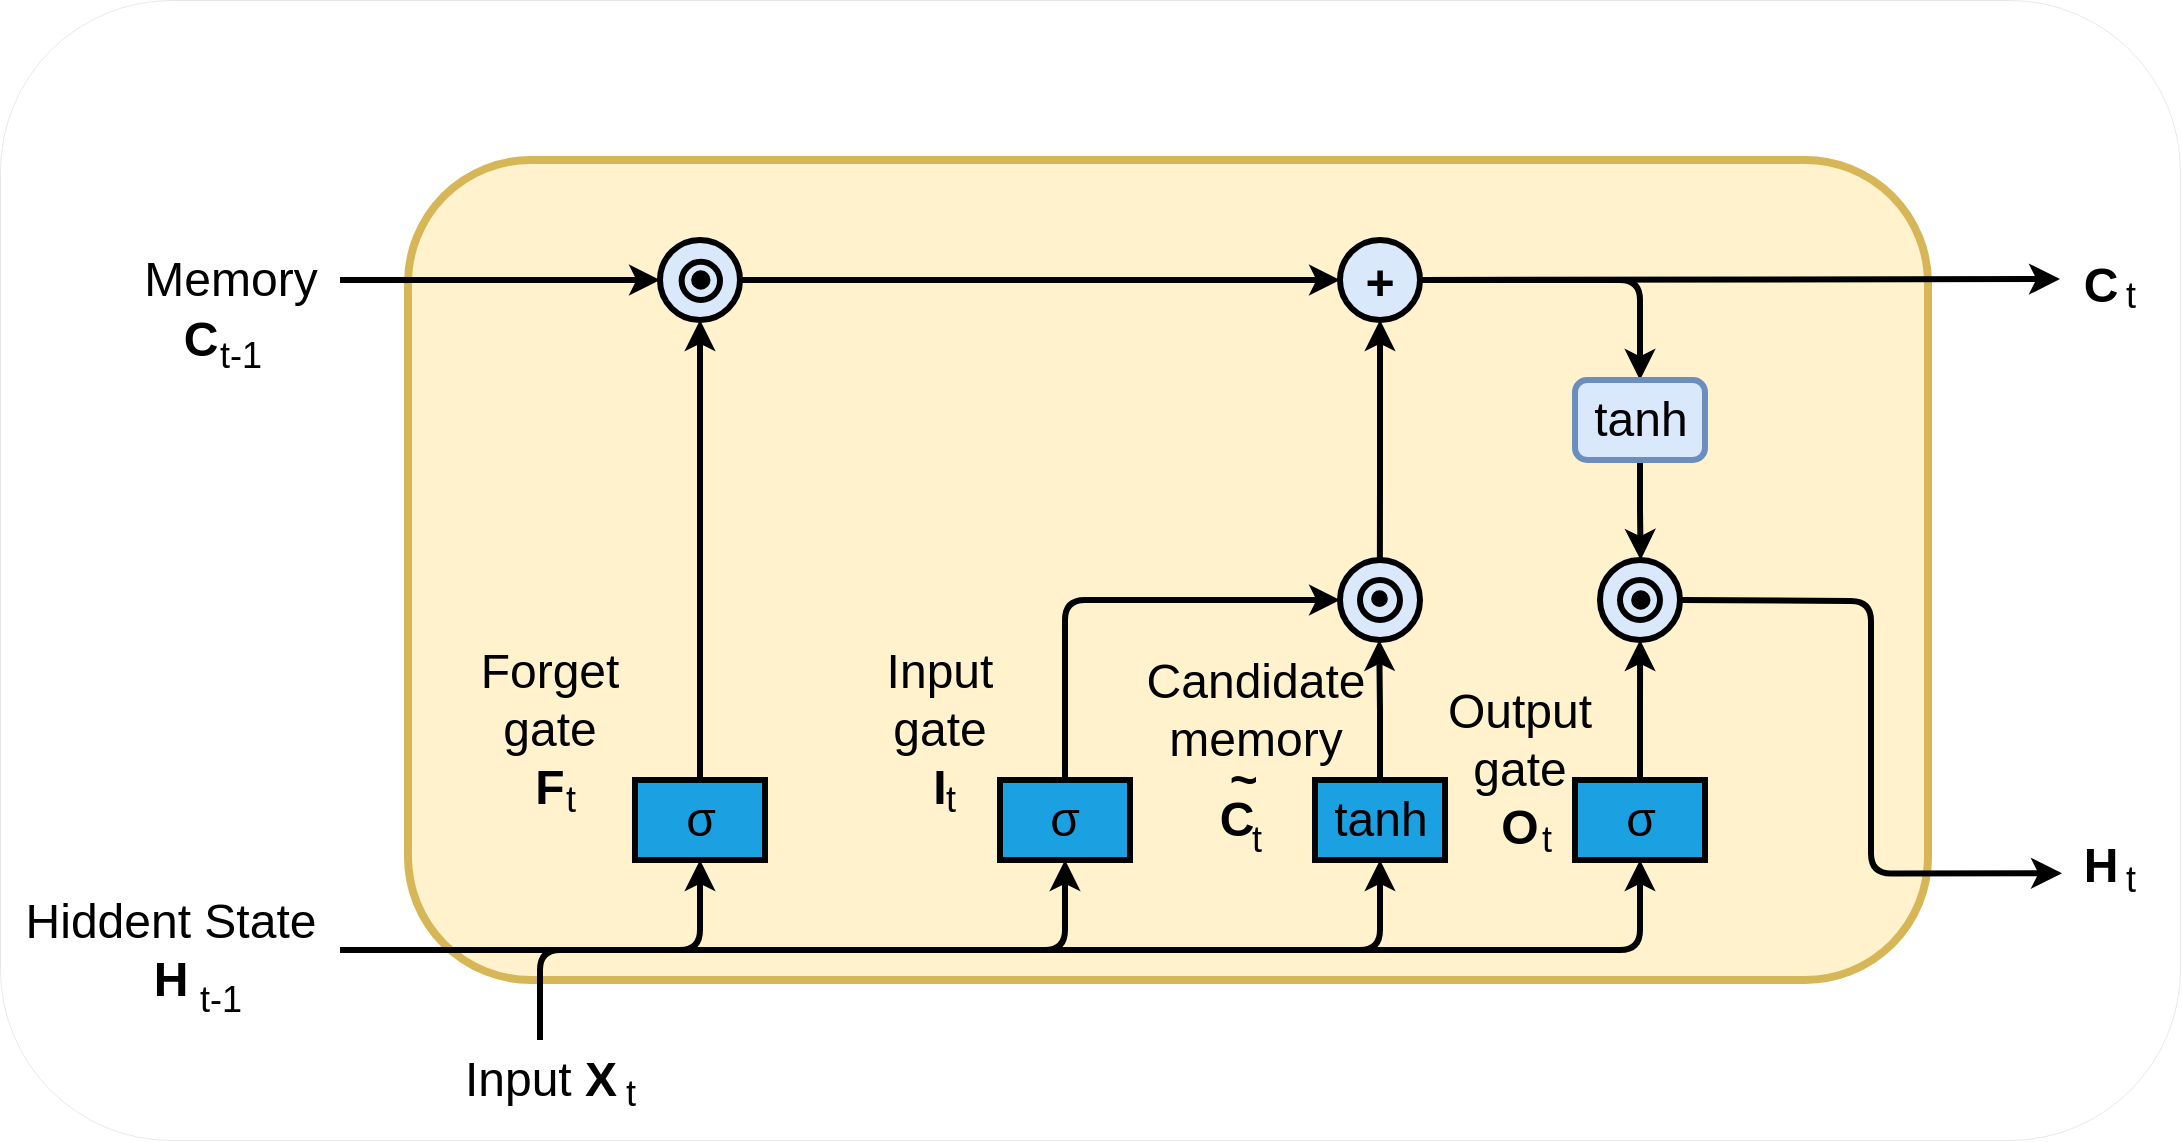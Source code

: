 <mxfile version="23.1.0" type="device">
  <diagram name="Pagina-1" id="f4zkFb2z-CY6dIyXknJI">
    <mxGraphModel dx="2467" dy="2212" grid="1" gridSize="10" guides="1" tooltips="1" connect="1" arrows="1" fold="1" page="1" pageScale="1" pageWidth="827" pageHeight="1169" math="0" shadow="0">
      <root>
        <mxCell id="0" />
        <mxCell id="1" parent="0" />
        <mxCell id="tVbI3gfU0XHVPR_MIGNM-89" value="" style="rounded=1;whiteSpace=wrap;html=1;strokeWidth=0;" vertex="1" parent="1">
          <mxGeometry x="-170" y="-470" width="1090" height="570" as="geometry" />
        </mxCell>
        <mxCell id="tVbI3gfU0XHVPR_MIGNM-10" value="" style="rounded=1;whiteSpace=wrap;html=1;movable=1;resizable=1;rotatable=1;deletable=1;editable=1;locked=0;connectable=1;fillColor=#fff2cc;strokeColor=#d6b656;strokeWidth=4;" vertex="1" parent="1">
          <mxGeometry x="34" y="-390" width="760" height="410" as="geometry" />
        </mxCell>
        <mxCell id="tVbI3gfU0XHVPR_MIGNM-13" value="" style="ellipse;whiteSpace=wrap;html=1;aspect=fixed;strokeWidth=5;" vertex="1" parent="1">
          <mxGeometry x="NaN" y="NaN" width="10" height="NaN" as="geometry" />
        </mxCell>
        <mxCell id="tVbI3gfU0XHVPR_MIGNM-20" value="" style="group" vertex="1" connectable="0" parent="1">
          <mxGeometry x="630" y="-190" width="40" height="40" as="geometry" />
        </mxCell>
        <mxCell id="tVbI3gfU0XHVPR_MIGNM-21" value="" style="ellipse;whiteSpace=wrap;html=1;aspect=fixed;fillColor=#dae8fc;strokeColor=#000000;container=0;strokeWidth=3;movable=0;resizable=0;rotatable=0;deletable=0;editable=0;locked=1;connectable=0;" vertex="1" parent="tVbI3gfU0XHVPR_MIGNM-20">
          <mxGeometry width="40" height="40" as="geometry" />
        </mxCell>
        <mxCell id="tVbI3gfU0XHVPR_MIGNM-22" value="" style="ellipse;whiteSpace=wrap;html=1;aspect=fixed;strokeWidth=3;fillColor=none;container=0;" vertex="1" parent="tVbI3gfU0XHVPR_MIGNM-20">
          <mxGeometry x="10" y="10" width="20" height="20" as="geometry" />
        </mxCell>
        <mxCell id="tVbI3gfU0XHVPR_MIGNM-23" value="" style="ellipse;whiteSpace=wrap;html=1;aspect=fixed;fillColor=#000000;strokeWidth=3;container=0;" vertex="1" parent="tVbI3gfU0XHVPR_MIGNM-20">
          <mxGeometry x="17.083" y="16.663" width="6.667" height="6.667" as="geometry" />
        </mxCell>
        <mxCell id="tVbI3gfU0XHVPR_MIGNM-45" style="edgeStyle=orthogonalEdgeStyle;rounded=0;orthogonalLoop=1;jettySize=auto;html=1;exitX=0.5;exitY=1;exitDx=0;exitDy=0;startArrow=classic;startFill=1;endArrow=none;endFill=0;strokeWidth=3;" edge="1" parent="1" source="tVbI3gfU0XHVPR_MIGNM-28">
          <mxGeometry relative="1" as="geometry">
            <mxPoint x="519.882" y="-150" as="targetPoint" />
          </mxGeometry>
        </mxCell>
        <mxCell id="tVbI3gfU0XHVPR_MIGNM-46" style="edgeStyle=orthogonalEdgeStyle;rounded=0;orthogonalLoop=1;jettySize=auto;html=1;exitX=1;exitY=0.5;exitDx=0;exitDy=0;strokeWidth=3;" edge="1" parent="1" source="tVbI3gfU0XHVPR_MIGNM-28">
          <mxGeometry relative="1" as="geometry">
            <mxPoint x="860" y="-330.462" as="targetPoint" />
          </mxGeometry>
        </mxCell>
        <mxCell id="tVbI3gfU0XHVPR_MIGNM-56" style="edgeStyle=orthogonalEdgeStyle;rounded=1;orthogonalLoop=1;jettySize=auto;html=1;entryX=0.5;entryY=0;entryDx=0;entryDy=0;strokeWidth=3;elbow=vertical;curved=0;" edge="1" parent="1" source="tVbI3gfU0XHVPR_MIGNM-28" target="tVbI3gfU0XHVPR_MIGNM-55">
          <mxGeometry relative="1" as="geometry" />
        </mxCell>
        <mxCell id="tVbI3gfU0XHVPR_MIGNM-28" value="&lt;font style=&quot;font-size: 25px;&quot;&gt;&lt;b&gt;+&lt;/b&gt;&lt;/font&gt;" style="ellipse;whiteSpace=wrap;html=1;aspect=fixed;fillColor=#dae8fc;strokeColor=#000000;strokeWidth=3;" vertex="1" parent="1">
          <mxGeometry x="500" y="-350" width="40" height="40" as="geometry" />
        </mxCell>
        <mxCell id="tVbI3gfU0XHVPR_MIGNM-29" value="" style="group" vertex="1" connectable="0" parent="1">
          <mxGeometry x="160" y="-350" width="40" height="40" as="geometry" />
        </mxCell>
        <mxCell id="tVbI3gfU0XHVPR_MIGNM-33" style="edgeStyle=orthogonalEdgeStyle;rounded=0;orthogonalLoop=1;jettySize=auto;html=1;exitX=0;exitY=1;exitDx=0;exitDy=0;" edge="1" parent="tVbI3gfU0XHVPR_MIGNM-29" source="tVbI3gfU0XHVPR_MIGNM-30">
          <mxGeometry relative="1" as="geometry">
            <mxPoint x="20" y="40.0" as="targetPoint" />
          </mxGeometry>
        </mxCell>
        <mxCell id="tVbI3gfU0XHVPR_MIGNM-30" value="" style="ellipse;whiteSpace=wrap;html=1;aspect=fixed;fillColor=#dae8fc;strokeColor=#000000;container=0;strokeWidth=3;" vertex="1" parent="tVbI3gfU0XHVPR_MIGNM-29">
          <mxGeometry width="40" height="40" as="geometry" />
        </mxCell>
        <mxCell id="tVbI3gfU0XHVPR_MIGNM-31" value="" style="ellipse;whiteSpace=wrap;html=1;aspect=fixed;strokeWidth=3;fillColor=none;container=0;" vertex="1" parent="tVbI3gfU0XHVPR_MIGNM-29">
          <mxGeometry x="10.83" y="10.83" width="19.17" height="19.17" as="geometry" />
        </mxCell>
        <mxCell id="tVbI3gfU0XHVPR_MIGNM-32" value="" style="ellipse;whiteSpace=wrap;html=1;aspect=fixed;fillColor=#000000;strokeWidth=3;container=0;" vertex="1" parent="tVbI3gfU0XHVPR_MIGNM-29">
          <mxGeometry x="17.083" y="16.663" width="6.667" height="6.667" as="geometry" />
        </mxCell>
        <mxCell id="tVbI3gfU0XHVPR_MIGNM-34" style="edgeStyle=orthogonalEdgeStyle;rounded=0;orthogonalLoop=1;jettySize=auto;html=1;exitX=1;exitY=0.5;exitDx=0;exitDy=0;entryX=0;entryY=0.5;entryDx=0;entryDy=0;strokeWidth=3;" edge="1" parent="1" source="tVbI3gfU0XHVPR_MIGNM-30" target="tVbI3gfU0XHVPR_MIGNM-28">
          <mxGeometry relative="1" as="geometry" />
        </mxCell>
        <mxCell id="tVbI3gfU0XHVPR_MIGNM-36" style="edgeStyle=orthogonalEdgeStyle;rounded=0;orthogonalLoop=1;jettySize=auto;html=1;entryX=0;entryY=0.5;entryDx=0;entryDy=0;strokeWidth=3;" edge="1" parent="1" source="tVbI3gfU0XHVPR_MIGNM-35" target="tVbI3gfU0XHVPR_MIGNM-30">
          <mxGeometry relative="1" as="geometry" />
        </mxCell>
        <mxCell id="tVbI3gfU0XHVPR_MIGNM-35" value="&lt;font style=&quot;font-size: 24px;&quot;&gt;Memory&lt;/font&gt;" style="text;html=1;align=center;verticalAlign=middle;resizable=0;points=[];autosize=1;strokeColor=none;fillColor=none;strokeWidth=7;" vertex="1" parent="1">
          <mxGeometry x="-110" y="-350" width="110" height="40" as="geometry" />
        </mxCell>
        <mxCell id="tVbI3gfU0XHVPR_MIGNM-37" value="&lt;font style=&quot;font-size: 24px;&quot;&gt;&lt;b&gt;C&lt;/b&gt;&lt;/font&gt;" style="text;html=1;align=center;verticalAlign=middle;resizable=0;points=[];autosize=1;strokeColor=none;fillColor=none;" vertex="1" parent="1">
          <mxGeometry x="-90" y="-320" width="40" height="40" as="geometry" />
        </mxCell>
        <mxCell id="tVbI3gfU0XHVPR_MIGNM-38" value="&lt;font style=&quot;font-size: 18px;&quot;&gt;t-1&lt;/font&gt;" style="text;html=1;align=center;verticalAlign=middle;resizable=0;points=[];autosize=1;strokeColor=none;fillColor=none;" vertex="1" parent="1">
          <mxGeometry x="-70" y="-312" width="40" height="40" as="geometry" />
        </mxCell>
        <mxCell id="tVbI3gfU0XHVPR_MIGNM-41" value="" style="group" vertex="1" connectable="0" parent="1">
          <mxGeometry x="500" y="-190" width="40" height="40" as="geometry" />
        </mxCell>
        <mxCell id="tVbI3gfU0XHVPR_MIGNM-42" value="" style="ellipse;whiteSpace=wrap;html=1;aspect=fixed;fillColor=#dae8fc;strokeColor=#000000;container=0;strokeWidth=3;movable=0;resizable=0;rotatable=0;deletable=0;editable=0;locked=1;connectable=0;" vertex="1" parent="tVbI3gfU0XHVPR_MIGNM-41">
          <mxGeometry width="40" height="40" as="geometry" />
        </mxCell>
        <mxCell id="tVbI3gfU0XHVPR_MIGNM-43" value="" style="ellipse;whiteSpace=wrap;html=1;aspect=fixed;strokeWidth=3;fillColor=none;container=0;" vertex="1" parent="tVbI3gfU0XHVPR_MIGNM-41">
          <mxGeometry x="10" y="10" width="20" height="20" as="geometry" />
        </mxCell>
        <mxCell id="tVbI3gfU0XHVPR_MIGNM-44" value="" style="ellipse;whiteSpace=wrap;html=1;aspect=fixed;fillColor=#000000;strokeWidth=3;container=0;" vertex="1" parent="tVbI3gfU0XHVPR_MIGNM-41">
          <mxGeometry x="17.083" y="16.663" width="5.333" height="5.333" as="geometry" />
        </mxCell>
        <mxCell id="tVbI3gfU0XHVPR_MIGNM-47" value="&lt;font style=&quot;font-size: 24px;&quot;&gt;&lt;b&gt;C&lt;/b&gt;&lt;/font&gt;" style="text;html=1;align=center;verticalAlign=middle;resizable=0;points=[];autosize=1;strokeColor=none;fillColor=none;" vertex="1" parent="1">
          <mxGeometry x="860" y="-347" width="40" height="40" as="geometry" />
        </mxCell>
        <mxCell id="tVbI3gfU0XHVPR_MIGNM-48" value="&lt;font style=&quot;font-size: 18px;&quot;&gt;t&lt;/font&gt;" style="text;html=1;align=center;verticalAlign=middle;resizable=0;points=[];autosize=1;strokeColor=none;fillColor=none;" vertex="1" parent="1">
          <mxGeometry x="880" y="-342" width="30" height="40" as="geometry" />
        </mxCell>
        <mxCell id="tVbI3gfU0XHVPR_MIGNM-50" style="edgeStyle=orthogonalEdgeStyle;rounded=0;orthogonalLoop=1;jettySize=auto;html=1;entryX=0.5;entryY=1;entryDx=0;entryDy=0;strokeWidth=3;" edge="1" parent="1" source="tVbI3gfU0XHVPR_MIGNM-49" target="tVbI3gfU0XHVPR_MIGNM-30">
          <mxGeometry relative="1" as="geometry" />
        </mxCell>
        <mxCell id="tVbI3gfU0XHVPR_MIGNM-49" value="σ" style="rounded=0;whiteSpace=wrap;html=1;fillColor=#1ba1e2;fontColor=#000000;strokeColor=#000000;strokeWidth=3;fontSize=24;fontStyle=0" vertex="1" parent="1">
          <mxGeometry x="147.5" y="-80" width="65" height="40" as="geometry" />
        </mxCell>
        <mxCell id="tVbI3gfU0XHVPR_MIGNM-62" style="edgeStyle=orthogonalEdgeStyle;rounded=1;orthogonalLoop=1;jettySize=auto;html=1;exitX=0.5;exitY=0;exitDx=0;exitDy=0;curved=0;strokeWidth=3;" edge="1" parent="1" source="tVbI3gfU0XHVPR_MIGNM-51">
          <mxGeometry relative="1" as="geometry">
            <mxPoint x="500" y="-170" as="targetPoint" />
            <Array as="points">
              <mxPoint x="362" y="-170" />
            </Array>
          </mxGeometry>
        </mxCell>
        <mxCell id="tVbI3gfU0XHVPR_MIGNM-51" value="σ" style="rounded=0;whiteSpace=wrap;html=1;fillColor=#1ba1e2;fontColor=#000000;strokeColor=#000000;strokeWidth=3;fontSize=24;fontStyle=0" vertex="1" parent="1">
          <mxGeometry x="330" y="-80" width="65" height="40" as="geometry" />
        </mxCell>
        <mxCell id="tVbI3gfU0XHVPR_MIGNM-63" style="edgeStyle=orthogonalEdgeStyle;rounded=0;orthogonalLoop=1;jettySize=auto;html=1;exitX=0.5;exitY=0;exitDx=0;exitDy=0;strokeWidth=3;" edge="1" parent="1" source="tVbI3gfU0XHVPR_MIGNM-52">
          <mxGeometry relative="1" as="geometry">
            <mxPoint x="519.609" y="-150" as="targetPoint" />
          </mxGeometry>
        </mxCell>
        <mxCell id="tVbI3gfU0XHVPR_MIGNM-52" value="tanh" style="rounded=0;whiteSpace=wrap;html=1;fillColor=#1ba1e2;fontColor=#000000;strokeColor=#000000;strokeWidth=3;fontSize=24;fontStyle=0" vertex="1" parent="1">
          <mxGeometry x="487.5" y="-80" width="65" height="40" as="geometry" />
        </mxCell>
        <mxCell id="tVbI3gfU0XHVPR_MIGNM-64" style="edgeStyle=orthogonalEdgeStyle;rounded=0;orthogonalLoop=1;jettySize=auto;html=1;exitX=0.5;exitY=0;exitDx=0;exitDy=0;strokeWidth=3;" edge="1" parent="1" source="tVbI3gfU0XHVPR_MIGNM-53">
          <mxGeometry relative="1" as="geometry">
            <mxPoint x="650.043" y="-150" as="targetPoint" />
          </mxGeometry>
        </mxCell>
        <mxCell id="tVbI3gfU0XHVPR_MIGNM-53" value="σ" style="rounded=0;whiteSpace=wrap;html=1;fillColor=#1ba1e2;fontColor=#000000;strokeColor=#000000;strokeWidth=3;fontSize=24;fontStyle=0" vertex="1" parent="1">
          <mxGeometry x="617.5" y="-80" width="65" height="40" as="geometry" />
        </mxCell>
        <mxCell id="tVbI3gfU0XHVPR_MIGNM-57" style="edgeStyle=orthogonalEdgeStyle;rounded=0;orthogonalLoop=1;jettySize=auto;html=1;exitX=0.5;exitY=1;exitDx=0;exitDy=0;strokeWidth=3;" edge="1" parent="1" source="tVbI3gfU0XHVPR_MIGNM-55">
          <mxGeometry relative="1" as="geometry">
            <mxPoint x="650.333" y="-190" as="targetPoint" />
          </mxGeometry>
        </mxCell>
        <mxCell id="tVbI3gfU0XHVPR_MIGNM-55" value="tanh" style="rounded=1;whiteSpace=wrap;html=1;fillColor=#dae8fc;strokeColor=#6c8ebf;strokeWidth=3;fontSize=24;fontStyle=0" vertex="1" parent="1">
          <mxGeometry x="617.5" y="-280" width="65" height="40" as="geometry" />
        </mxCell>
        <mxCell id="tVbI3gfU0XHVPR_MIGNM-60" value="&lt;font style=&quot;font-size: 24px;&quot;&gt;&lt;b&gt;H&lt;/b&gt;&lt;/font&gt;" style="text;html=1;align=center;verticalAlign=middle;resizable=0;points=[];autosize=1;strokeColor=none;fillColor=none;" vertex="1" parent="1">
          <mxGeometry x="860" y="-57" width="40" height="40" as="geometry" />
        </mxCell>
        <mxCell id="tVbI3gfU0XHVPR_MIGNM-58" style="edgeStyle=orthogonalEdgeStyle;rounded=1;orthogonalLoop=1;jettySize=auto;html=1;entryX=0.025;entryY=0.592;entryDx=0;entryDy=0;entryPerimeter=0;strokeWidth=3;curved=0;" edge="1" parent="1" target="tVbI3gfU0XHVPR_MIGNM-60">
          <mxGeometry relative="1" as="geometry">
            <mxPoint x="860" y="-40" as="targetPoint" />
            <mxPoint x="670" y="-170" as="sourcePoint" />
          </mxGeometry>
        </mxCell>
        <mxCell id="tVbI3gfU0XHVPR_MIGNM-61" value="&lt;font style=&quot;font-size: 18px;&quot;&gt;t&lt;/font&gt;" style="text;html=1;align=center;verticalAlign=middle;resizable=0;points=[];autosize=1;strokeColor=none;fillColor=none;" vertex="1" parent="1">
          <mxGeometry x="880" y="-50" width="30" height="40" as="geometry" />
        </mxCell>
        <mxCell id="tVbI3gfU0XHVPR_MIGNM-67" style="edgeStyle=orthogonalEdgeStyle;rounded=1;orthogonalLoop=1;jettySize=auto;html=1;entryX=0.5;entryY=1;entryDx=0;entryDy=0;strokeWidth=3;curved=0;" edge="1" parent="1" source="tVbI3gfU0XHVPR_MIGNM-65" target="tVbI3gfU0XHVPR_MIGNM-49">
          <mxGeometry relative="1" as="geometry" />
        </mxCell>
        <mxCell id="tVbI3gfU0XHVPR_MIGNM-68" value="" style="group" vertex="1" connectable="0" parent="1">
          <mxGeometry x="50" y="50" width="110" height="47" as="geometry" />
        </mxCell>
        <mxCell id="tVbI3gfU0XHVPR_MIGNM-65" value="&lt;font style=&quot;font-size: 24px;&quot;&gt;Input &lt;b&gt;X&lt;/b&gt;&lt;/font&gt;" style="text;html=1;align=center;verticalAlign=middle;resizable=0;points=[];autosize=1;strokeColor=none;fillColor=none;" vertex="1" parent="tVbI3gfU0XHVPR_MIGNM-68">
          <mxGeometry width="100" height="40" as="geometry" />
        </mxCell>
        <mxCell id="tVbI3gfU0XHVPR_MIGNM-66" value="&lt;font style=&quot;font-size: 18px;&quot;&gt;t&lt;/font&gt;" style="text;html=1;align=center;verticalAlign=middle;resizable=0;points=[];autosize=1;strokeColor=none;fillColor=none;" vertex="1" parent="tVbI3gfU0XHVPR_MIGNM-68">
          <mxGeometry x="80" y="7" width="30" height="40" as="geometry" />
        </mxCell>
        <mxCell id="tVbI3gfU0XHVPR_MIGNM-73" style="edgeStyle=orthogonalEdgeStyle;rounded=1;orthogonalLoop=1;jettySize=auto;html=1;entryX=0.5;entryY=1;entryDx=0;entryDy=0;strokeWidth=3;curved=0;" edge="1" parent="1" source="tVbI3gfU0XHVPR_MIGNM-69" target="tVbI3gfU0XHVPR_MIGNM-53">
          <mxGeometry relative="1" as="geometry">
            <mxPoint x="530" as="targetPoint" />
          </mxGeometry>
        </mxCell>
        <mxCell id="tVbI3gfU0XHVPR_MIGNM-74" style="edgeStyle=orthogonalEdgeStyle;rounded=1;orthogonalLoop=1;jettySize=auto;html=1;entryX=0.5;entryY=1;entryDx=0;entryDy=0;strokeWidth=3;curved=0;" edge="1" parent="1" source="tVbI3gfU0XHVPR_MIGNM-69" target="tVbI3gfU0XHVPR_MIGNM-51">
          <mxGeometry relative="1" as="geometry" />
        </mxCell>
        <mxCell id="tVbI3gfU0XHVPR_MIGNM-75" style="edgeStyle=orthogonalEdgeStyle;rounded=1;orthogonalLoop=1;jettySize=auto;html=1;entryX=0.5;entryY=1;entryDx=0;entryDy=0;strokeWidth=3;curved=0;" edge="1" parent="1" source="tVbI3gfU0XHVPR_MIGNM-69" target="tVbI3gfU0XHVPR_MIGNM-52">
          <mxGeometry relative="1" as="geometry" />
        </mxCell>
        <mxCell id="tVbI3gfU0XHVPR_MIGNM-69" value="&lt;font style=&quot;font-size: 24px;&quot;&gt;Hiddent State&lt;br&gt;&lt;b style=&quot;&quot;&gt;H&lt;/b&gt;&lt;br&gt;&lt;/font&gt;" style="text;html=1;align=center;verticalAlign=middle;resizable=0;points=[];autosize=1;strokeColor=none;fillColor=none;" vertex="1" parent="1">
          <mxGeometry x="-170" y="-30" width="170" height="70" as="geometry" />
        </mxCell>
        <mxCell id="tVbI3gfU0XHVPR_MIGNM-70" value="&lt;font style=&quot;font-size: 18px;&quot;&gt;t-1&lt;/font&gt;" style="text;html=1;align=center;verticalAlign=middle;resizable=0;points=[];autosize=1;strokeColor=none;fillColor=none;" vertex="1" parent="1">
          <mxGeometry x="-80" y="10" width="40" height="40" as="geometry" />
        </mxCell>
        <mxCell id="tVbI3gfU0XHVPR_MIGNM-76" value="&lt;font style=&quot;font-size: 24px;&quot;&gt;Forget&lt;br&gt;gate&lt;br&gt;&lt;b&gt;F&lt;/b&gt;&lt;br&gt;&lt;/font&gt;" style="text;html=1;strokeColor=none;fillColor=none;align=center;verticalAlign=middle;whiteSpace=wrap;rounded=0;" vertex="1" parent="1">
          <mxGeometry x="75" y="-120" width="60" height="30" as="geometry" />
        </mxCell>
        <mxCell id="tVbI3gfU0XHVPR_MIGNM-77" value="&lt;font style=&quot;font-size: 24px;&quot;&gt;Input&lt;br&gt;gate&lt;br&gt;&lt;b&gt;I&lt;/b&gt;&lt;br&gt;&lt;/font&gt;" style="text;html=1;strokeColor=none;fillColor=none;align=center;verticalAlign=middle;whiteSpace=wrap;rounded=0;" vertex="1" parent="1">
          <mxGeometry x="270" y="-120" width="60" height="30" as="geometry" />
        </mxCell>
        <mxCell id="tVbI3gfU0XHVPR_MIGNM-78" value="&lt;font style=&quot;font-size: 24px;&quot;&gt;Candidate&lt;br&gt;memory&lt;br&gt;&lt;/font&gt;" style="text;html=1;strokeColor=none;fillColor=none;align=center;verticalAlign=middle;whiteSpace=wrap;rounded=0;" vertex="1" parent="1">
          <mxGeometry x="427.5" y="-130" width="60" height="30" as="geometry" />
        </mxCell>
        <mxCell id="tVbI3gfU0XHVPR_MIGNM-79" value="&lt;font style=&quot;font-size: 24px;&quot;&gt;Output&lt;br&gt;gate&lt;br&gt;&lt;b&gt;O&lt;/b&gt;&lt;br&gt;&lt;/font&gt;" style="text;html=1;strokeColor=none;fillColor=none;align=center;verticalAlign=middle;whiteSpace=wrap;rounded=0;" vertex="1" parent="1">
          <mxGeometry x="560" y="-100" width="60" height="30" as="geometry" />
        </mxCell>
        <mxCell id="tVbI3gfU0XHVPR_MIGNM-83" value="&lt;font style=&quot;font-size: 24px;&quot;&gt;&amp;nbsp;&lt;font style=&quot;font-size: 24px;&quot;&gt;&lt;b style=&quot;&quot;&gt;~&lt;/b&gt;&lt;/font&gt;&lt;/font&gt;" style="text;html=1;align=center;verticalAlign=middle;resizable=0;points=[];autosize=1;strokeColor=none;fillColor=none;" vertex="1" parent="1">
          <mxGeometry x="427.5" y="-100" width="40" height="40" as="geometry" />
        </mxCell>
        <mxCell id="tVbI3gfU0XHVPR_MIGNM-84" value="&lt;font style=&quot;font-size: 24px;&quot;&gt;&lt;b&gt;C&lt;/b&gt;&lt;/font&gt;" style="text;html=1;align=center;verticalAlign=middle;resizable=0;points=[];autosize=1;strokeColor=none;fillColor=none;" vertex="1" parent="1">
          <mxGeometry x="427.5" y="-80" width="40" height="40" as="geometry" />
        </mxCell>
        <mxCell id="tVbI3gfU0XHVPR_MIGNM-85" value="&lt;font style=&quot;font-size: 18px;&quot;&gt;t&lt;br&gt;&lt;/font&gt;" style="text;html=1;align=center;verticalAlign=middle;resizable=0;points=[];autosize=1;strokeColor=none;fillColor=none;" vertex="1" parent="1">
          <mxGeometry x="100" y="-90" width="30" height="40" as="geometry" />
        </mxCell>
        <mxCell id="tVbI3gfU0XHVPR_MIGNM-86" value="&lt;font style=&quot;font-size: 18px;&quot;&gt;t&lt;br&gt;&lt;/font&gt;" style="text;html=1;align=center;verticalAlign=middle;resizable=0;points=[];autosize=1;strokeColor=none;fillColor=none;" vertex="1" parent="1">
          <mxGeometry x="290" y="-90" width="30" height="40" as="geometry" />
        </mxCell>
        <mxCell id="tVbI3gfU0XHVPR_MIGNM-87" value="&lt;font style=&quot;font-size: 18px;&quot;&gt;t&lt;br&gt;&lt;/font&gt;" style="text;html=1;align=center;verticalAlign=middle;resizable=0;points=[];autosize=1;strokeColor=none;fillColor=none;" vertex="1" parent="1">
          <mxGeometry x="442.5" y="-70" width="30" height="40" as="geometry" />
        </mxCell>
        <mxCell id="tVbI3gfU0XHVPR_MIGNM-88" value="&lt;font style=&quot;font-size: 18px;&quot;&gt;t&lt;br&gt;&lt;/font&gt;" style="text;html=1;align=center;verticalAlign=middle;resizable=0;points=[];autosize=1;strokeColor=none;fillColor=none;" vertex="1" parent="1">
          <mxGeometry x="587.5" y="-70" width="30" height="40" as="geometry" />
        </mxCell>
      </root>
    </mxGraphModel>
  </diagram>
</mxfile>
